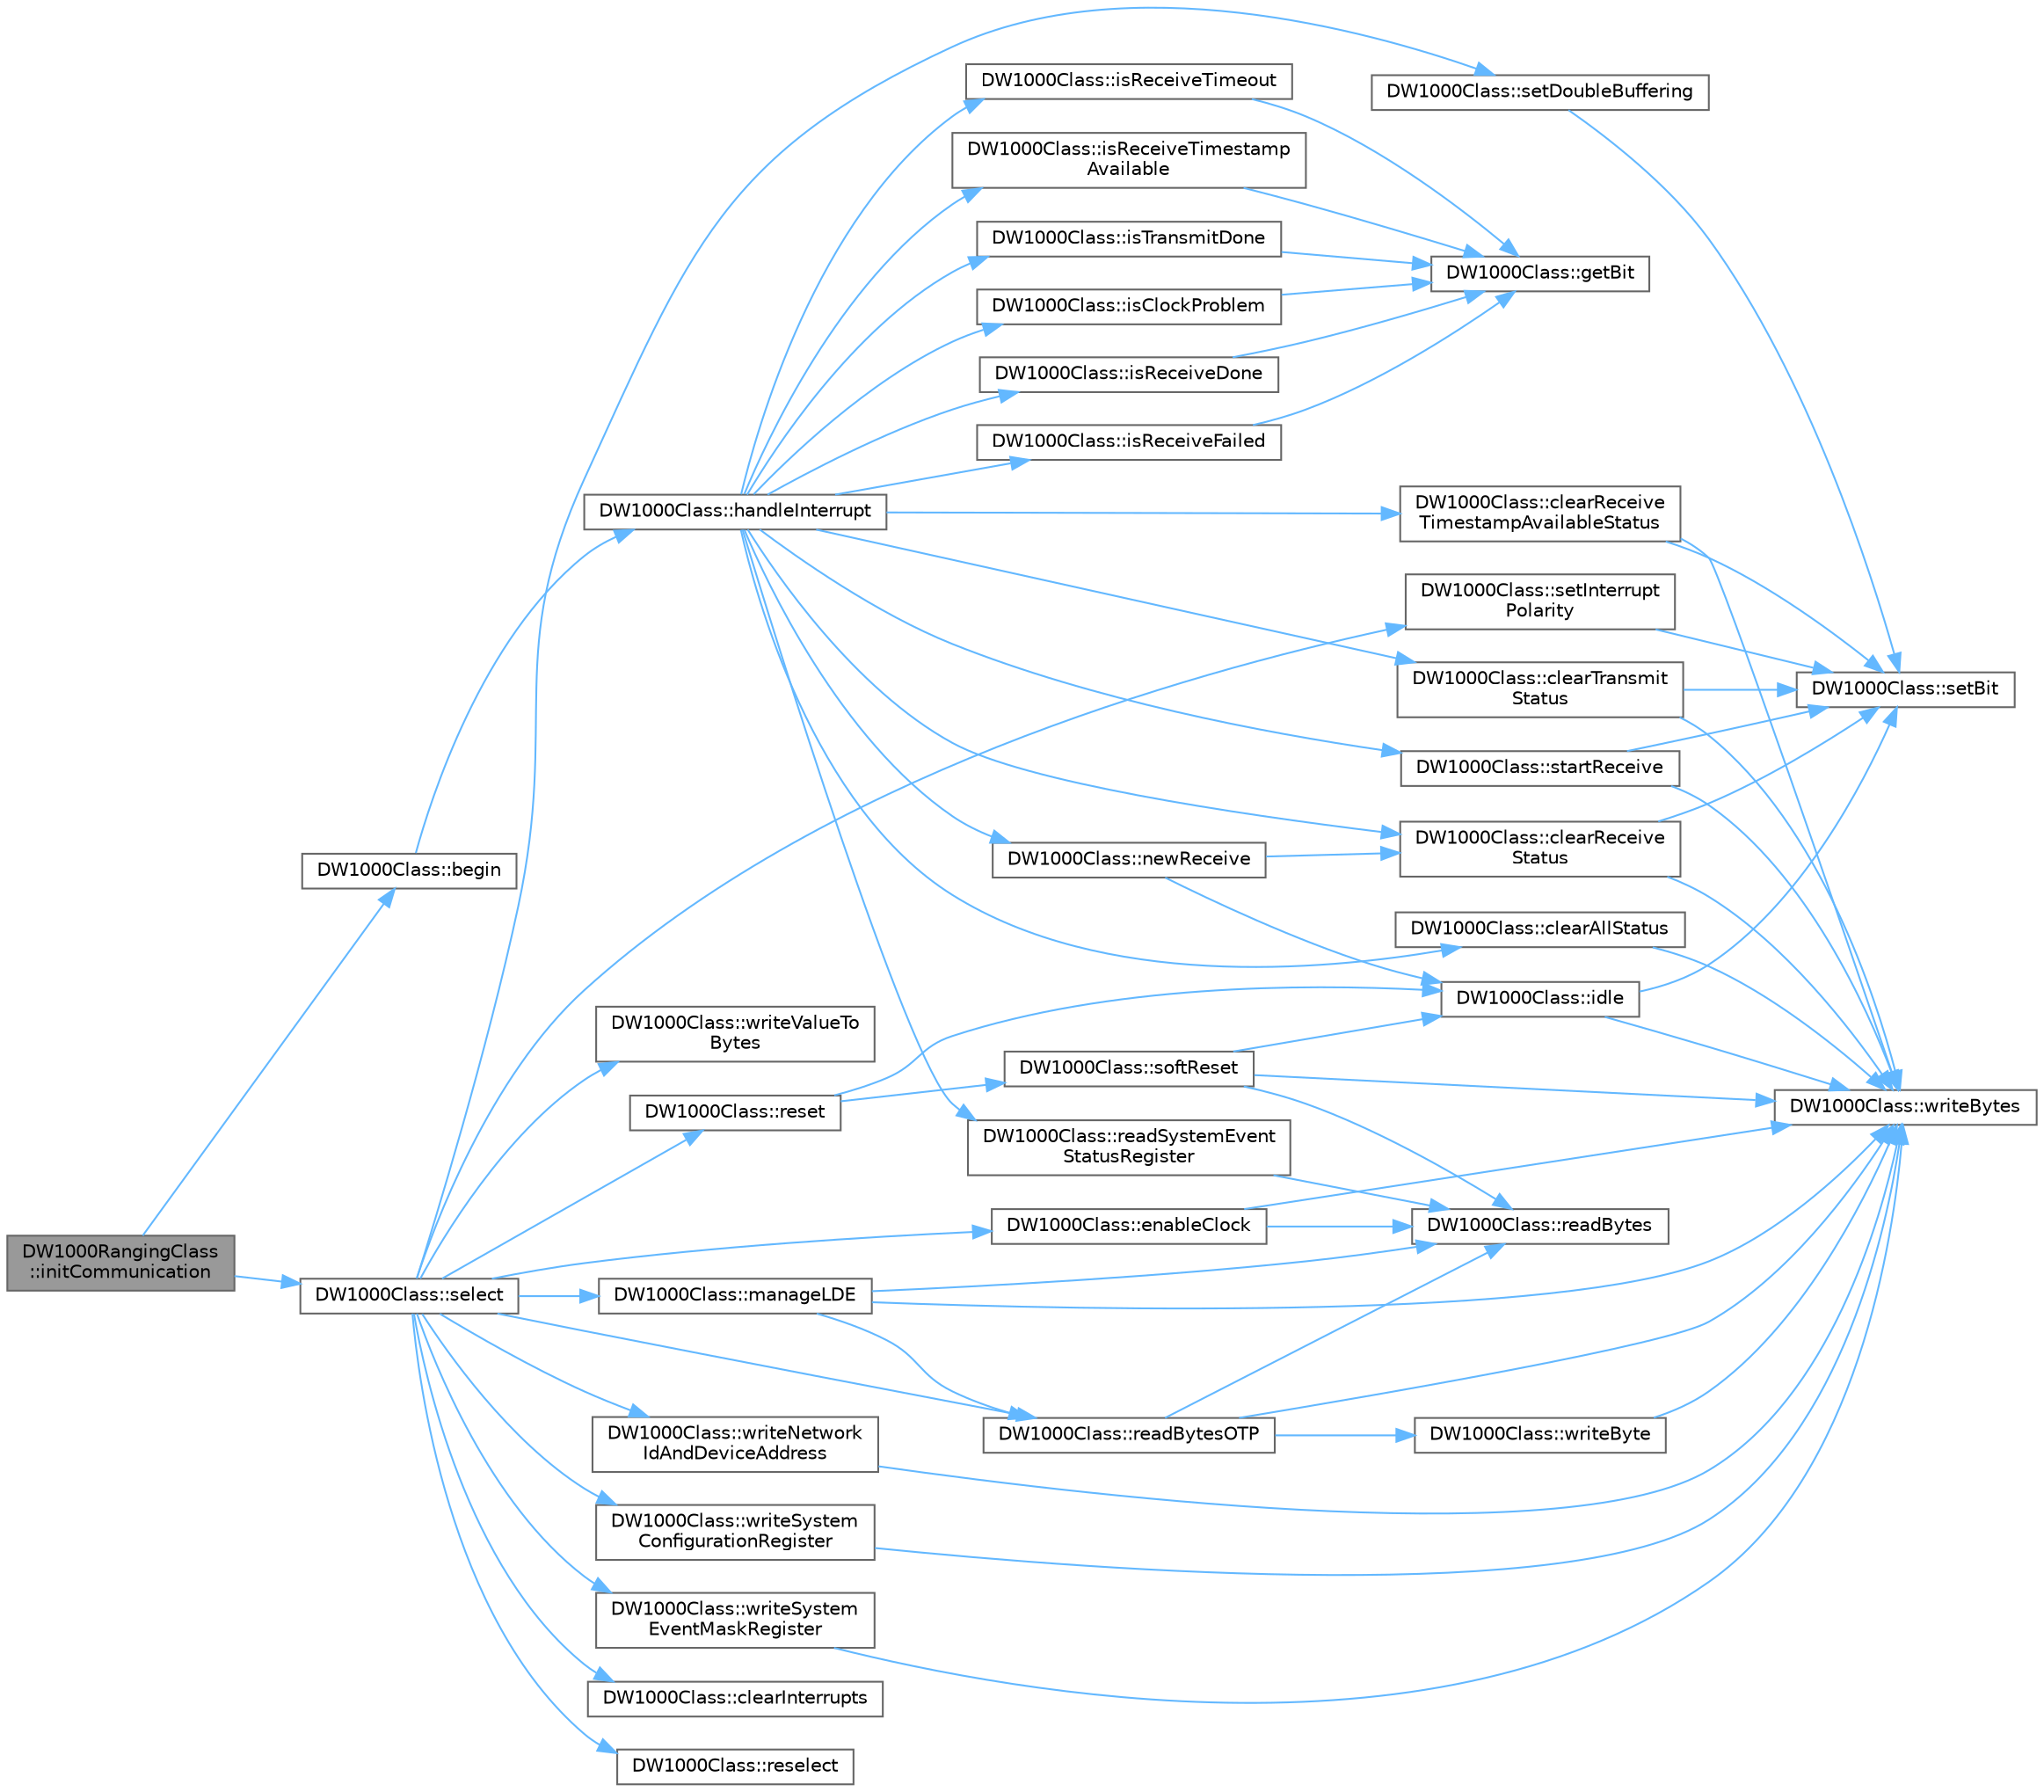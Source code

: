 digraph "DW1000RangingClass::initCommunication"
{
 // LATEX_PDF_SIZE
  bgcolor="transparent";
  edge [fontname=Helvetica,fontsize=10,labelfontname=Helvetica,labelfontsize=10];
  node [fontname=Helvetica,fontsize=10,shape=box,height=0.2,width=0.4];
  rankdir="LR";
  Node1 [id="Node000001",label="DW1000RangingClass\l::initCommunication",height=0.2,width=0.4,color="gray40", fillcolor="grey60", style="filled", fontcolor="black",tooltip=" "];
  Node1 -> Node2 [id="edge1_Node000001_Node000002",color="steelblue1",style="solid",tooltip=" "];
  Node2 [id="Node000002",label="DW1000Class::begin",height=0.2,width=0.4,color="grey40", fillcolor="white", style="filled",URL="$class_d_w1000_class.html#a59b862b3a40d42eb64fab1a85dc12147",tooltip=" "];
  Node2 -> Node3 [id="edge2_Node000002_Node000003",color="steelblue1",style="solid",tooltip=" "];
  Node3 [id="Node000003",label="DW1000Class::handleInterrupt",height=0.2,width=0.4,color="grey40", fillcolor="white", style="filled",URL="$class_d_w1000_class.html#a8d86f35901523068f976774fd5fc0da2",tooltip=" "];
  Node3 -> Node4 [id="edge3_Node000003_Node000004",color="steelblue1",style="solid",tooltip=" "];
  Node4 [id="Node000004",label="DW1000Class::clearAllStatus",height=0.2,width=0.4,color="grey40", fillcolor="white", style="filled",URL="$class_d_w1000_class.html#a975ac277d365d41b80e3ba62f7479bda",tooltip=" "];
  Node4 -> Node5 [id="edge4_Node000004_Node000005",color="steelblue1",style="solid",tooltip=" "];
  Node5 [id="Node000005",label="DW1000Class::writeBytes",height=0.2,width=0.4,color="grey40", fillcolor="white", style="filled",URL="$class_d_w1000_class.html#a0772ea0dca8931657f4cca4570cf000d",tooltip=" "];
  Node3 -> Node6 [id="edge5_Node000003_Node000006",color="steelblue1",style="solid",tooltip=" "];
  Node6 [id="Node000006",label="DW1000Class::clearReceive\lStatus",height=0.2,width=0.4,color="grey40", fillcolor="white", style="filled",URL="$class_d_w1000_class.html#a9385fd426c55b028a092afebca415276",tooltip=" "];
  Node6 -> Node7 [id="edge6_Node000006_Node000007",color="steelblue1",style="solid",tooltip=" "];
  Node7 [id="Node000007",label="DW1000Class::setBit",height=0.2,width=0.4,color="grey40", fillcolor="white", style="filled",URL="$class_d_w1000_class.html#a14b341e885a725909445c2a28b1efdfa",tooltip=" "];
  Node6 -> Node5 [id="edge7_Node000006_Node000005",color="steelblue1",style="solid",tooltip=" "];
  Node3 -> Node8 [id="edge8_Node000003_Node000008",color="steelblue1",style="solid",tooltip=" "];
  Node8 [id="Node000008",label="DW1000Class::clearReceive\lTimestampAvailableStatus",height=0.2,width=0.4,color="grey40", fillcolor="white", style="filled",URL="$class_d_w1000_class.html#ab58f1edbf0e63f5258480ab0dc160c84",tooltip=" "];
  Node8 -> Node7 [id="edge9_Node000008_Node000007",color="steelblue1",style="solid",tooltip=" "];
  Node8 -> Node5 [id="edge10_Node000008_Node000005",color="steelblue1",style="solid",tooltip=" "];
  Node3 -> Node9 [id="edge11_Node000003_Node000009",color="steelblue1",style="solid",tooltip=" "];
  Node9 [id="Node000009",label="DW1000Class::clearTransmit\lStatus",height=0.2,width=0.4,color="grey40", fillcolor="white", style="filled",URL="$class_d_w1000_class.html#aa98cb6220d26f837ec971f68b1b1106d",tooltip=" "];
  Node9 -> Node7 [id="edge12_Node000009_Node000007",color="steelblue1",style="solid",tooltip=" "];
  Node9 -> Node5 [id="edge13_Node000009_Node000005",color="steelblue1",style="solid",tooltip=" "];
  Node3 -> Node10 [id="edge14_Node000003_Node000010",color="steelblue1",style="solid",tooltip=" "];
  Node10 [id="Node000010",label="DW1000Class::isClockProblem",height=0.2,width=0.4,color="grey40", fillcolor="white", style="filled",URL="$class_d_w1000_class.html#afc4187be0eef678b44bca3c50bf9978a",tooltip=" "];
  Node10 -> Node11 [id="edge15_Node000010_Node000011",color="steelblue1",style="solid",tooltip=" "];
  Node11 [id="Node000011",label="DW1000Class::getBit",height=0.2,width=0.4,color="grey40", fillcolor="white", style="filled",URL="$class_d_w1000_class.html#accae9d26cbdbe3f11ad5dc7ccb61256e",tooltip=" "];
  Node3 -> Node12 [id="edge16_Node000003_Node000012",color="steelblue1",style="solid",tooltip=" "];
  Node12 [id="Node000012",label="DW1000Class::isReceiveDone",height=0.2,width=0.4,color="grey40", fillcolor="white", style="filled",URL="$class_d_w1000_class.html#a54cb7f137f76e716659ede5ab45b9fb9",tooltip=" "];
  Node12 -> Node11 [id="edge17_Node000012_Node000011",color="steelblue1",style="solid",tooltip=" "];
  Node3 -> Node13 [id="edge18_Node000003_Node000013",color="steelblue1",style="solid",tooltip=" "];
  Node13 [id="Node000013",label="DW1000Class::isReceiveFailed",height=0.2,width=0.4,color="grey40", fillcolor="white", style="filled",URL="$class_d_w1000_class.html#a7775671b9a6fd333b282b07763ccf070",tooltip=" "];
  Node13 -> Node11 [id="edge19_Node000013_Node000011",color="steelblue1",style="solid",tooltip=" "];
  Node3 -> Node14 [id="edge20_Node000003_Node000014",color="steelblue1",style="solid",tooltip=" "];
  Node14 [id="Node000014",label="DW1000Class::isReceiveTimeout",height=0.2,width=0.4,color="grey40", fillcolor="white", style="filled",URL="$class_d_w1000_class.html#a33c9e5426b5ef0d4935c6f8c314adfb2",tooltip=" "];
  Node14 -> Node11 [id="edge21_Node000014_Node000011",color="steelblue1",style="solid",tooltip=" "];
  Node3 -> Node15 [id="edge22_Node000003_Node000015",color="steelblue1",style="solid",tooltip=" "];
  Node15 [id="Node000015",label="DW1000Class::isReceiveTimestamp\lAvailable",height=0.2,width=0.4,color="grey40", fillcolor="white", style="filled",URL="$class_d_w1000_class.html#ab8e998d008a32c8e8b300d4802caf824",tooltip=" "];
  Node15 -> Node11 [id="edge23_Node000015_Node000011",color="steelblue1",style="solid",tooltip=" "];
  Node3 -> Node16 [id="edge24_Node000003_Node000016",color="steelblue1",style="solid",tooltip=" "];
  Node16 [id="Node000016",label="DW1000Class::isTransmitDone",height=0.2,width=0.4,color="grey40", fillcolor="white", style="filled",URL="$class_d_w1000_class.html#adfd211dbc2fcdafaa691d70c4c9f6a92",tooltip=" "];
  Node16 -> Node11 [id="edge25_Node000016_Node000011",color="steelblue1",style="solid",tooltip=" "];
  Node3 -> Node17 [id="edge26_Node000003_Node000017",color="steelblue1",style="solid",tooltip=" "];
  Node17 [id="Node000017",label="DW1000Class::newReceive",height=0.2,width=0.4,color="grey40", fillcolor="white", style="filled",URL="$class_d_w1000_class.html#a0465bc46e3f60596857abb0cdd5af03c",tooltip=" "];
  Node17 -> Node6 [id="edge27_Node000017_Node000006",color="steelblue1",style="solid",tooltip=" "];
  Node17 -> Node18 [id="edge28_Node000017_Node000018",color="steelblue1",style="solid",tooltip=" "];
  Node18 [id="Node000018",label="DW1000Class::idle",height=0.2,width=0.4,color="grey40", fillcolor="white", style="filled",URL="$class_d_w1000_class.html#a02b962429abec24f14178d33fe1079df",tooltip=" "];
  Node18 -> Node7 [id="edge29_Node000018_Node000007",color="steelblue1",style="solid",tooltip=" "];
  Node18 -> Node5 [id="edge30_Node000018_Node000005",color="steelblue1",style="solid",tooltip=" "];
  Node3 -> Node19 [id="edge31_Node000003_Node000019",color="steelblue1",style="solid",tooltip=" "];
  Node19 [id="Node000019",label="DW1000Class::readSystemEvent\lStatusRegister",height=0.2,width=0.4,color="grey40", fillcolor="white", style="filled",URL="$class_d_w1000_class.html#a9de9acf7a7b79d50af561de68e95bc83",tooltip=" "];
  Node19 -> Node20 [id="edge32_Node000019_Node000020",color="steelblue1",style="solid",tooltip=" "];
  Node20 [id="Node000020",label="DW1000Class::readBytes",height=0.2,width=0.4,color="grey40", fillcolor="white", style="filled",URL="$class_d_w1000_class.html#af163ec9c195c9854f51959a6276e92bb",tooltip=" "];
  Node3 -> Node21 [id="edge33_Node000003_Node000021",color="steelblue1",style="solid",tooltip=" "];
  Node21 [id="Node000021",label="DW1000Class::startReceive",height=0.2,width=0.4,color="grey40", fillcolor="white", style="filled",URL="$class_d_w1000_class.html#a9aa678f8d501f592b4a766b71415af85",tooltip=" "];
  Node21 -> Node7 [id="edge34_Node000021_Node000007",color="steelblue1",style="solid",tooltip=" "];
  Node21 -> Node5 [id="edge35_Node000021_Node000005",color="steelblue1",style="solid",tooltip=" "];
  Node1 -> Node22 [id="edge36_Node000001_Node000022",color="steelblue1",style="solid",tooltip=" "];
  Node22 [id="Node000022",label="DW1000Class::select",height=0.2,width=0.4,color="grey40", fillcolor="white", style="filled",URL="$class_d_w1000_class.html#af5111be6753148221357c74245311624",tooltip=" "];
  Node22 -> Node23 [id="edge37_Node000022_Node000023",color="steelblue1",style="solid",tooltip=" "];
  Node23 [id="Node000023",label="DW1000Class::clearInterrupts",height=0.2,width=0.4,color="grey40", fillcolor="white", style="filled",URL="$class_d_w1000_class.html#a70dad45b7bcbd302b1cacac10d5dcec7",tooltip=" "];
  Node22 -> Node24 [id="edge38_Node000022_Node000024",color="steelblue1",style="solid",tooltip=" "];
  Node24 [id="Node000024",label="DW1000Class::enableClock",height=0.2,width=0.4,color="grey40", fillcolor="white", style="filled",URL="$class_d_w1000_class.html#ac3bd00b1a7c8aac778b8d433486acbb4",tooltip=" "];
  Node24 -> Node20 [id="edge39_Node000024_Node000020",color="steelblue1",style="solid",tooltip=" "];
  Node24 -> Node5 [id="edge40_Node000024_Node000005",color="steelblue1",style="solid",tooltip=" "];
  Node22 -> Node25 [id="edge41_Node000022_Node000025",color="steelblue1",style="solid",tooltip=" "];
  Node25 [id="Node000025",label="DW1000Class::manageLDE",height=0.2,width=0.4,color="grey40", fillcolor="white", style="filled",URL="$class_d_w1000_class.html#ab9c59dffa5f686c9f301e5e000ee54e5",tooltip=" "];
  Node25 -> Node20 [id="edge42_Node000025_Node000020",color="steelblue1",style="solid",tooltip=" "];
  Node25 -> Node26 [id="edge43_Node000025_Node000026",color="steelblue1",style="solid",tooltip=" "];
  Node26 [id="Node000026",label="DW1000Class::readBytesOTP",height=0.2,width=0.4,color="grey40", fillcolor="white", style="filled",URL="$class_d_w1000_class.html#ab5c8e7c24fe945722913eee8e062178b",tooltip=" "];
  Node26 -> Node20 [id="edge44_Node000026_Node000020",color="steelblue1",style="solid",tooltip=" "];
  Node26 -> Node27 [id="edge45_Node000026_Node000027",color="steelblue1",style="solid",tooltip=" "];
  Node27 [id="Node000027",label="DW1000Class::writeByte",height=0.2,width=0.4,color="grey40", fillcolor="white", style="filled",URL="$class_d_w1000_class.html#a34ca9fd80c4118766da0ca42a71d1b4f",tooltip=" "];
  Node27 -> Node5 [id="edge46_Node000027_Node000005",color="steelblue1",style="solid",tooltip=" "];
  Node26 -> Node5 [id="edge47_Node000026_Node000005",color="steelblue1",style="solid",tooltip=" "];
  Node25 -> Node5 [id="edge48_Node000025_Node000005",color="steelblue1",style="solid",tooltip=" "];
  Node22 -> Node26 [id="edge49_Node000022_Node000026",color="steelblue1",style="solid",tooltip=" "];
  Node22 -> Node28 [id="edge50_Node000022_Node000028",color="steelblue1",style="solid",tooltip=" "];
  Node28 [id="Node000028",label="DW1000Class::reselect",height=0.2,width=0.4,color="grey40", fillcolor="white", style="filled",URL="$class_d_w1000_class.html#a158b7db4ffef8809c7ddc9548c3a4497",tooltip=" "];
  Node22 -> Node29 [id="edge51_Node000022_Node000029",color="steelblue1",style="solid",tooltip=" "];
  Node29 [id="Node000029",label="DW1000Class::reset",height=0.2,width=0.4,color="grey40", fillcolor="white", style="filled",URL="$class_d_w1000_class.html#a99f7a8f0fc4b4b20e96c2204518038a3",tooltip=" "];
  Node29 -> Node18 [id="edge52_Node000029_Node000018",color="steelblue1",style="solid",tooltip=" "];
  Node29 -> Node30 [id="edge53_Node000029_Node000030",color="steelblue1",style="solid",tooltip=" "];
  Node30 [id="Node000030",label="DW1000Class::softReset",height=0.2,width=0.4,color="grey40", fillcolor="white", style="filled",URL="$class_d_w1000_class.html#a3c0b2be061b5356a0ebbc97b74fe2dfb",tooltip=" "];
  Node30 -> Node18 [id="edge54_Node000030_Node000018",color="steelblue1",style="solid",tooltip=" "];
  Node30 -> Node20 [id="edge55_Node000030_Node000020",color="steelblue1",style="solid",tooltip=" "];
  Node30 -> Node5 [id="edge56_Node000030_Node000005",color="steelblue1",style="solid",tooltip=" "];
  Node22 -> Node31 [id="edge57_Node000022_Node000031",color="steelblue1",style="solid",tooltip=" "];
  Node31 [id="Node000031",label="DW1000Class::setDoubleBuffering",height=0.2,width=0.4,color="grey40", fillcolor="white", style="filled",URL="$class_d_w1000_class.html#a05342d22e7ad6adbec5b8d52fa66183b",tooltip=" "];
  Node31 -> Node7 [id="edge58_Node000031_Node000007",color="steelblue1",style="solid",tooltip=" "];
  Node22 -> Node32 [id="edge59_Node000022_Node000032",color="steelblue1",style="solid",tooltip=" "];
  Node32 [id="Node000032",label="DW1000Class::setInterrupt\lPolarity",height=0.2,width=0.4,color="grey40", fillcolor="white", style="filled",URL="$class_d_w1000_class.html#a5948322fa674b74c0d16ac8997dc701b",tooltip=" "];
  Node32 -> Node7 [id="edge60_Node000032_Node000007",color="steelblue1",style="solid",tooltip=" "];
  Node22 -> Node33 [id="edge61_Node000022_Node000033",color="steelblue1",style="solid",tooltip=" "];
  Node33 [id="Node000033",label="DW1000Class::writeNetwork\lIdAndDeviceAddress",height=0.2,width=0.4,color="grey40", fillcolor="white", style="filled",URL="$class_d_w1000_class.html#a8a0ca63db7e1957c4bab94f49a018be4",tooltip=" "];
  Node33 -> Node5 [id="edge62_Node000033_Node000005",color="steelblue1",style="solid",tooltip=" "];
  Node22 -> Node34 [id="edge63_Node000022_Node000034",color="steelblue1",style="solid",tooltip=" "];
  Node34 [id="Node000034",label="DW1000Class::writeSystem\lConfigurationRegister",height=0.2,width=0.4,color="grey40", fillcolor="white", style="filled",URL="$class_d_w1000_class.html#ac5ff65d716216fa71853c3df3efa3853",tooltip=" "];
  Node34 -> Node5 [id="edge64_Node000034_Node000005",color="steelblue1",style="solid",tooltip=" "];
  Node22 -> Node35 [id="edge65_Node000022_Node000035",color="steelblue1",style="solid",tooltip=" "];
  Node35 [id="Node000035",label="DW1000Class::writeSystem\lEventMaskRegister",height=0.2,width=0.4,color="grey40", fillcolor="white", style="filled",URL="$class_d_w1000_class.html#a27785065539bdce2646abd6c0b3c9804",tooltip=" "];
  Node35 -> Node5 [id="edge66_Node000035_Node000005",color="steelblue1",style="solid",tooltip=" "];
  Node22 -> Node36 [id="edge67_Node000022_Node000036",color="steelblue1",style="solid",tooltip=" "];
  Node36 [id="Node000036",label="DW1000Class::writeValueTo\lBytes",height=0.2,width=0.4,color="grey40", fillcolor="white", style="filled",URL="$class_d_w1000_class.html#a7d067d3161c31c092e1b892053f7b3ad",tooltip=" "];
}

